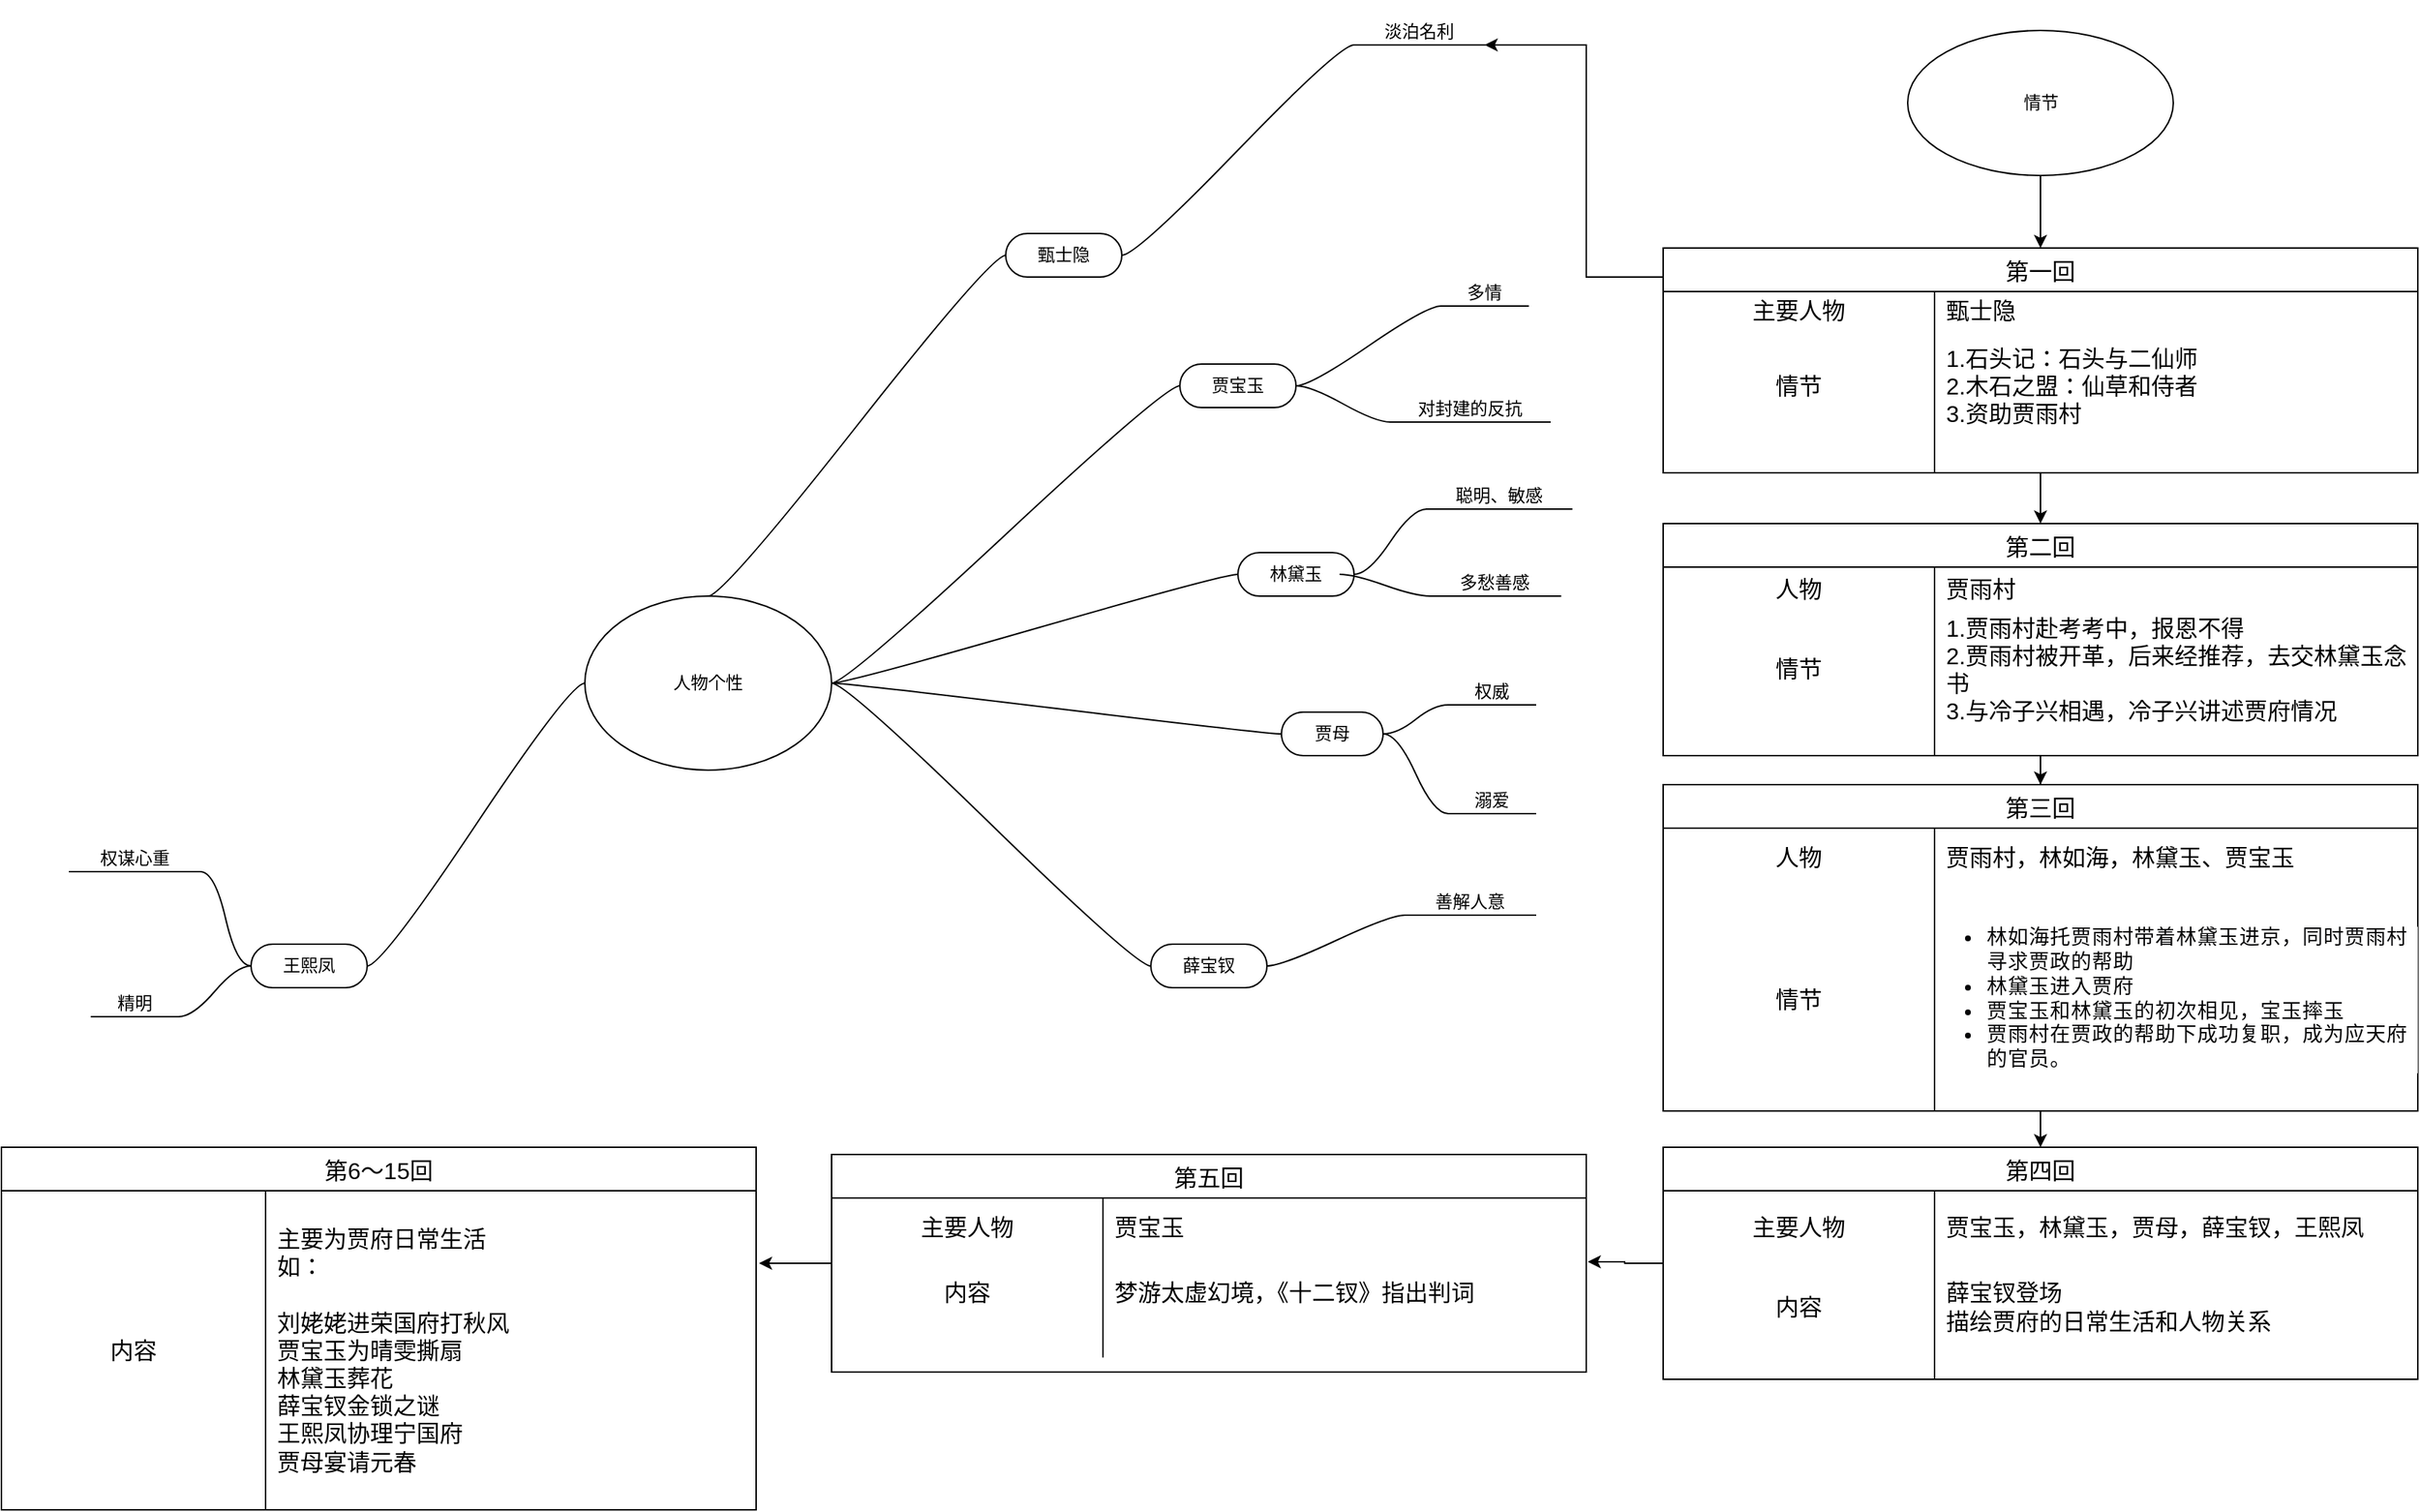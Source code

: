 <mxfile version="22.0.3" type="device">
  <diagram name="第 1 页" id="GGUDDVQBb7PkC_wtJiyP">
    <mxGraphModel dx="2480.75" dy="1207" grid="1" gridSize="10" guides="1" tooltips="1" connect="1" arrows="1" fold="1" page="1" pageScale="0.75" pageWidth="1169" pageHeight="827" math="0" shadow="0">
      <root>
        <mxCell id="0" />
        <mxCell id="1" parent="0" />
        <mxCell id="Sj4cXKq8HD7vY3wTs-tB-1" value="人物个性" style="ellipse;whiteSpace=wrap;html=1;" parent="1" vertex="1">
          <mxGeometry x="320" y="560" width="170" height="120" as="geometry" />
        </mxCell>
        <mxCell id="Sj4cXKq8HD7vY3wTs-tB-2" value="贾宝玉" style="whiteSpace=wrap;html=1;rounded=1;arcSize=50;align=center;verticalAlign=middle;strokeWidth=1;autosize=1;spacing=4;treeFolding=1;treeMoving=1;newEdgeStyle={&quot;edgeStyle&quot;:&quot;entityRelationEdgeStyle&quot;,&quot;startArrow&quot;:&quot;none&quot;,&quot;endArrow&quot;:&quot;none&quot;,&quot;segment&quot;:10,&quot;curved&quot;:1,&quot;sourcePerimeterSpacing&quot;:0,&quot;targetPerimeterSpacing&quot;:0};" parent="1" vertex="1">
          <mxGeometry x="730" y="400" width="80" height="30" as="geometry" />
        </mxCell>
        <mxCell id="Sj4cXKq8HD7vY3wTs-tB-3" value="" style="edgeStyle=entityRelationEdgeStyle;startArrow=none;endArrow=none;segment=10;curved=1;sourcePerimeterSpacing=0;targetPerimeterSpacing=0;rounded=0;exitX=1;exitY=0.5;exitDx=0;exitDy=0;" parent="1" source="Sj4cXKq8HD7vY3wTs-tB-1" target="Sj4cXKq8HD7vY3wTs-tB-2" edge="1">
          <mxGeometry relative="1" as="geometry">
            <mxPoint x="513" y="645" as="sourcePoint" />
          </mxGeometry>
        </mxCell>
        <mxCell id="Sj4cXKq8HD7vY3wTs-tB-20" style="edgeStyle=orthogonalEdgeStyle;rounded=0;orthogonalLoop=1;jettySize=auto;html=1;entryX=0.5;entryY=0;entryDx=0;entryDy=0;" parent="1" source="Sj4cXKq8HD7vY3wTs-tB-5" target="Sj4cXKq8HD7vY3wTs-tB-10" edge="1">
          <mxGeometry relative="1" as="geometry" />
        </mxCell>
        <mxCell id="Sj4cXKq8HD7vY3wTs-tB-5" value="情节" style="ellipse;whiteSpace=wrap;html=1;" parent="1" vertex="1">
          <mxGeometry x="1231.5" y="170" width="183" height="100" as="geometry" />
        </mxCell>
        <mxCell id="Np7GC4huLNCTiuPrLFsS-31" style="edgeStyle=orthogonalEdgeStyle;rounded=0;orthogonalLoop=1;jettySize=auto;html=1;entryX=0.5;entryY=0;entryDx=0;entryDy=0;" edge="1" parent="1" source="Sj4cXKq8HD7vY3wTs-tB-10" target="Sj4cXKq8HD7vY3wTs-tB-21">
          <mxGeometry relative="1" as="geometry" />
        </mxCell>
        <mxCell id="Np7GC4huLNCTiuPrLFsS-65" style="edgeStyle=orthogonalEdgeStyle;rounded=0;orthogonalLoop=1;jettySize=auto;html=1;entryX=1;entryY=1;entryDx=0;entryDy=0;" edge="1" parent="1" source="Sj4cXKq8HD7vY3wTs-tB-10" target="Np7GC4huLNCTiuPrLFsS-63">
          <mxGeometry relative="1" as="geometry">
            <Array as="points">
              <mxPoint x="1010" y="340" />
              <mxPoint x="1010" y="180" />
            </Array>
          </mxGeometry>
        </mxCell>
        <mxCell id="Sj4cXKq8HD7vY3wTs-tB-10" value="第一回" style="shape=table;startSize=30;container=1;collapsible=0;childLayout=tableLayout;fixedRows=1;rowLines=0;fontStyle=0;strokeColor=default;fontSize=16;" parent="1" vertex="1">
          <mxGeometry x="1063" y="320" width="520" height="155" as="geometry" />
        </mxCell>
        <mxCell id="Sj4cXKq8HD7vY3wTs-tB-11" value="" style="shape=tableRow;horizontal=0;startSize=0;swimlaneHead=0;swimlaneBody=0;top=0;left=0;bottom=0;right=0;collapsible=0;dropTarget=0;fillColor=none;points=[[0,0.5],[1,0.5]];portConstraint=eastwest;strokeColor=inherit;fontSize=16;" parent="Sj4cXKq8HD7vY3wTs-tB-10" vertex="1">
          <mxGeometry y="30" width="520" height="25" as="geometry" />
        </mxCell>
        <mxCell id="Sj4cXKq8HD7vY3wTs-tB-12" value="主要人物" style="shape=partialRectangle;html=1;whiteSpace=wrap;connectable=0;fillColor=none;top=0;left=0;bottom=0;right=0;overflow=hidden;pointerEvents=1;strokeColor=inherit;fontSize=16;" parent="Sj4cXKq8HD7vY3wTs-tB-11" vertex="1">
          <mxGeometry width="187" height="25" as="geometry">
            <mxRectangle width="187" height="25" as="alternateBounds" />
          </mxGeometry>
        </mxCell>
        <mxCell id="Sj4cXKq8HD7vY3wTs-tB-13" value="甄士隐" style="shape=partialRectangle;html=1;whiteSpace=wrap;connectable=0;fillColor=none;top=0;left=0;bottom=0;right=0;align=left;spacingLeft=6;overflow=hidden;strokeColor=inherit;fontSize=16;" parent="Sj4cXKq8HD7vY3wTs-tB-11" vertex="1">
          <mxGeometry x="187" width="333" height="25" as="geometry">
            <mxRectangle width="333" height="25" as="alternateBounds" />
          </mxGeometry>
        </mxCell>
        <mxCell id="Sj4cXKq8HD7vY3wTs-tB-14" value="" style="shape=tableRow;horizontal=0;startSize=0;swimlaneHead=0;swimlaneBody=0;top=0;left=0;bottom=0;right=0;collapsible=0;dropTarget=0;fillColor=none;points=[[0,0.5],[1,0.5]];portConstraint=eastwest;strokeColor=inherit;fontSize=16;" parent="Sj4cXKq8HD7vY3wTs-tB-10" vertex="1">
          <mxGeometry y="55" width="520" height="80" as="geometry" />
        </mxCell>
        <mxCell id="Sj4cXKq8HD7vY3wTs-tB-15" value="情节" style="shape=partialRectangle;html=1;whiteSpace=wrap;connectable=0;fillColor=none;top=0;left=0;bottom=0;right=0;overflow=hidden;strokeColor=inherit;fontSize=16;" parent="Sj4cXKq8HD7vY3wTs-tB-14" vertex="1">
          <mxGeometry width="187" height="80" as="geometry">
            <mxRectangle width="187" height="80" as="alternateBounds" />
          </mxGeometry>
        </mxCell>
        <mxCell id="Sj4cXKq8HD7vY3wTs-tB-16" value="1.石头记：石头与二仙师&lt;br&gt;2.木石之盟：仙草和侍者&lt;br&gt;3.资助贾雨村" style="shape=partialRectangle;html=1;whiteSpace=wrap;connectable=0;fillColor=none;top=0;left=0;bottom=0;right=0;align=left;spacingLeft=6;overflow=hidden;strokeColor=inherit;fontSize=16;" parent="Sj4cXKq8HD7vY3wTs-tB-14" vertex="1">
          <mxGeometry x="187" width="333" height="80" as="geometry">
            <mxRectangle width="333" height="80" as="alternateBounds" />
          </mxGeometry>
        </mxCell>
        <mxCell id="Sj4cXKq8HD7vY3wTs-tB-17" value="" style="shape=tableRow;horizontal=0;startSize=0;swimlaneHead=0;swimlaneBody=0;top=0;left=0;bottom=0;right=0;collapsible=0;dropTarget=0;fillColor=none;points=[[0,0.5],[1,0.5]];portConstraint=eastwest;strokeColor=inherit;fontSize=16;" parent="Sj4cXKq8HD7vY3wTs-tB-10" vertex="1">
          <mxGeometry y="135" width="520" height="20" as="geometry" />
        </mxCell>
        <mxCell id="Sj4cXKq8HD7vY3wTs-tB-18" value="" style="shape=partialRectangle;html=1;whiteSpace=wrap;connectable=0;fillColor=none;top=0;left=0;bottom=0;right=0;overflow=hidden;strokeColor=inherit;fontSize=16;" parent="Sj4cXKq8HD7vY3wTs-tB-17" vertex="1">
          <mxGeometry width="187" height="20" as="geometry">
            <mxRectangle width="187" height="20" as="alternateBounds" />
          </mxGeometry>
        </mxCell>
        <mxCell id="Sj4cXKq8HD7vY3wTs-tB-19" value="" style="shape=partialRectangle;html=1;whiteSpace=wrap;connectable=0;fillColor=none;top=0;left=0;bottom=0;right=0;align=left;spacingLeft=6;overflow=hidden;strokeColor=inherit;fontSize=16;" parent="Sj4cXKq8HD7vY3wTs-tB-17" vertex="1">
          <mxGeometry x="187" width="333" height="20" as="geometry">
            <mxRectangle width="333" height="20" as="alternateBounds" />
          </mxGeometry>
        </mxCell>
        <mxCell id="Np7GC4huLNCTiuPrLFsS-30" style="edgeStyle=orthogonalEdgeStyle;rounded=0;orthogonalLoop=1;jettySize=auto;html=1;exitX=0.5;exitY=0;exitDx=0;exitDy=0;" edge="1" parent="1" source="Sj4cXKq8HD7vY3wTs-tB-21">
          <mxGeometry relative="1" as="geometry">
            <mxPoint x="1323" y="510" as="targetPoint" />
          </mxGeometry>
        </mxCell>
        <mxCell id="Np7GC4huLNCTiuPrLFsS-32" style="edgeStyle=orthogonalEdgeStyle;rounded=0;orthogonalLoop=1;jettySize=auto;html=1;" edge="1" parent="1" source="Sj4cXKq8HD7vY3wTs-tB-21" target="Sj4cXKq8HD7vY3wTs-tB-31">
          <mxGeometry relative="1" as="geometry" />
        </mxCell>
        <mxCell id="Sj4cXKq8HD7vY3wTs-tB-21" value="第二回" style="shape=table;startSize=30;container=1;collapsible=0;childLayout=tableLayout;fixedRows=1;rowLines=0;fontStyle=0;strokeColor=default;fontSize=16;" parent="1" vertex="1">
          <mxGeometry x="1063" y="510" width="520" height="160" as="geometry" />
        </mxCell>
        <mxCell id="Sj4cXKq8HD7vY3wTs-tB-22" value="" style="shape=tableRow;horizontal=0;startSize=0;swimlaneHead=0;swimlaneBody=0;top=0;left=0;bottom=0;right=0;collapsible=0;dropTarget=0;fillColor=none;points=[[0,0.5],[1,0.5]];portConstraint=eastwest;strokeColor=inherit;fontSize=16;" parent="Sj4cXKq8HD7vY3wTs-tB-21" vertex="1">
          <mxGeometry y="30" width="520" height="30" as="geometry" />
        </mxCell>
        <mxCell id="Sj4cXKq8HD7vY3wTs-tB-23" value="人物" style="shape=partialRectangle;html=1;whiteSpace=wrap;connectable=0;fillColor=none;top=0;left=0;bottom=0;right=0;overflow=hidden;pointerEvents=1;strokeColor=inherit;fontSize=16;" parent="Sj4cXKq8HD7vY3wTs-tB-22" vertex="1">
          <mxGeometry width="187" height="30" as="geometry">
            <mxRectangle width="187" height="30" as="alternateBounds" />
          </mxGeometry>
        </mxCell>
        <mxCell id="Sj4cXKq8HD7vY3wTs-tB-24" value="贾雨村" style="shape=partialRectangle;html=1;whiteSpace=wrap;connectable=0;fillColor=none;top=0;left=0;bottom=0;right=0;align=left;spacingLeft=6;overflow=hidden;strokeColor=inherit;fontSize=16;" parent="Sj4cXKq8HD7vY3wTs-tB-22" vertex="1">
          <mxGeometry x="187" width="333" height="30" as="geometry">
            <mxRectangle width="333" height="30" as="alternateBounds" />
          </mxGeometry>
        </mxCell>
        <mxCell id="Sj4cXKq8HD7vY3wTs-tB-25" value="" style="shape=tableRow;horizontal=0;startSize=0;swimlaneHead=0;swimlaneBody=0;top=0;left=0;bottom=0;right=0;collapsible=0;dropTarget=0;fillColor=none;points=[[0,0.5],[1,0.5]];portConstraint=eastwest;strokeColor=inherit;fontSize=16;" parent="Sj4cXKq8HD7vY3wTs-tB-21" vertex="1">
          <mxGeometry y="60" width="520" height="80" as="geometry" />
        </mxCell>
        <mxCell id="Sj4cXKq8HD7vY3wTs-tB-26" value="情节" style="shape=partialRectangle;html=1;whiteSpace=wrap;connectable=0;fillColor=none;top=0;left=0;bottom=0;right=0;overflow=hidden;strokeColor=inherit;fontSize=16;" parent="Sj4cXKq8HD7vY3wTs-tB-25" vertex="1">
          <mxGeometry width="187" height="80" as="geometry">
            <mxRectangle width="187" height="80" as="alternateBounds" />
          </mxGeometry>
        </mxCell>
        <mxCell id="Sj4cXKq8HD7vY3wTs-tB-27" value="1.贾雨村赴考考中，报恩不得&lt;br&gt;2.贾雨村被开革，后来经推荐，去交林黛玉念书&lt;br&gt;3.与冷子兴相遇，冷子兴讲述贾府情况" style="shape=partialRectangle;html=1;whiteSpace=wrap;connectable=0;fillColor=none;top=0;left=0;bottom=0;right=0;align=left;spacingLeft=6;overflow=hidden;strokeColor=inherit;fontSize=16;" parent="Sj4cXKq8HD7vY3wTs-tB-25" vertex="1">
          <mxGeometry x="187" width="333" height="80" as="geometry">
            <mxRectangle width="333" height="80" as="alternateBounds" />
          </mxGeometry>
        </mxCell>
        <mxCell id="Sj4cXKq8HD7vY3wTs-tB-28" value="" style="shape=tableRow;horizontal=0;startSize=0;swimlaneHead=0;swimlaneBody=0;top=0;left=0;bottom=0;right=0;collapsible=0;dropTarget=0;fillColor=none;points=[[0,0.5],[1,0.5]];portConstraint=eastwest;strokeColor=inherit;fontSize=16;" parent="Sj4cXKq8HD7vY3wTs-tB-21" vertex="1">
          <mxGeometry y="140" width="520" height="20" as="geometry" />
        </mxCell>
        <mxCell id="Sj4cXKq8HD7vY3wTs-tB-29" value="" style="shape=partialRectangle;html=1;whiteSpace=wrap;connectable=0;fillColor=none;top=0;left=0;bottom=0;right=0;overflow=hidden;strokeColor=inherit;fontSize=16;" parent="Sj4cXKq8HD7vY3wTs-tB-28" vertex="1">
          <mxGeometry width="187" height="20" as="geometry">
            <mxRectangle width="187" height="20" as="alternateBounds" />
          </mxGeometry>
        </mxCell>
        <mxCell id="Sj4cXKq8HD7vY3wTs-tB-30" value="" style="shape=partialRectangle;html=1;whiteSpace=wrap;connectable=0;fillColor=none;top=0;left=0;bottom=0;right=0;align=left;spacingLeft=6;overflow=hidden;strokeColor=inherit;fontSize=16;" parent="Sj4cXKq8HD7vY3wTs-tB-28" vertex="1">
          <mxGeometry x="187" width="333" height="20" as="geometry">
            <mxRectangle width="333" height="20" as="alternateBounds" />
          </mxGeometry>
        </mxCell>
        <mxCell id="Np7GC4huLNCTiuPrLFsS-33" style="edgeStyle=orthogonalEdgeStyle;rounded=0;orthogonalLoop=1;jettySize=auto;html=1;" edge="1" parent="1" source="Sj4cXKq8HD7vY3wTs-tB-31" target="Np7GC4huLNCTiuPrLFsS-9">
          <mxGeometry relative="1" as="geometry" />
        </mxCell>
        <mxCell id="Sj4cXKq8HD7vY3wTs-tB-31" value="第三回" style="shape=table;startSize=30;container=1;collapsible=0;childLayout=tableLayout;fixedRows=1;rowLines=0;fontStyle=0;strokeColor=default;fontSize=16;" parent="1" vertex="1">
          <mxGeometry x="1063" y="690" width="520" height="225" as="geometry" />
        </mxCell>
        <mxCell id="Sj4cXKq8HD7vY3wTs-tB-32" value="" style="shape=tableRow;horizontal=0;startSize=0;swimlaneHead=0;swimlaneBody=0;top=0;left=0;bottom=0;right=0;collapsible=0;dropTarget=0;fillColor=none;points=[[0,0.5],[1,0.5]];portConstraint=eastwest;strokeColor=inherit;fontSize=16;" parent="Sj4cXKq8HD7vY3wTs-tB-31" vertex="1">
          <mxGeometry y="30" width="520" height="40" as="geometry" />
        </mxCell>
        <mxCell id="Sj4cXKq8HD7vY3wTs-tB-33" value="人物" style="shape=partialRectangle;html=1;whiteSpace=wrap;connectable=0;fillColor=none;top=0;left=0;bottom=0;right=0;overflow=hidden;pointerEvents=1;strokeColor=inherit;fontSize=16;" parent="Sj4cXKq8HD7vY3wTs-tB-32" vertex="1">
          <mxGeometry width="187" height="40" as="geometry">
            <mxRectangle width="187" height="40" as="alternateBounds" />
          </mxGeometry>
        </mxCell>
        <mxCell id="Sj4cXKq8HD7vY3wTs-tB-34" value="贾雨村，林如海，林黛玉、贾宝玉" style="shape=partialRectangle;html=1;whiteSpace=wrap;connectable=0;fillColor=none;top=0;left=0;bottom=0;right=0;align=left;spacingLeft=6;overflow=hidden;strokeColor=inherit;fontSize=16;" parent="Sj4cXKq8HD7vY3wTs-tB-32" vertex="1">
          <mxGeometry x="187" width="333" height="40" as="geometry">
            <mxRectangle width="333" height="40" as="alternateBounds" />
          </mxGeometry>
        </mxCell>
        <mxCell id="Sj4cXKq8HD7vY3wTs-tB-35" value="" style="shape=tableRow;horizontal=0;startSize=0;swimlaneHead=0;swimlaneBody=0;top=0;left=0;bottom=0;right=0;collapsible=0;dropTarget=0;fillColor=none;points=[[0,0.5],[1,0.5]];portConstraint=eastwest;strokeColor=inherit;fontSize=16;" parent="Sj4cXKq8HD7vY3wTs-tB-31" vertex="1">
          <mxGeometry y="70" width="520" height="155" as="geometry" />
        </mxCell>
        <mxCell id="Sj4cXKq8HD7vY3wTs-tB-36" value="情节" style="shape=partialRectangle;html=1;whiteSpace=wrap;connectable=0;fillColor=none;top=0;left=0;bottom=0;right=0;overflow=hidden;strokeColor=inherit;fontSize=16;" parent="Sj4cXKq8HD7vY3wTs-tB-35" vertex="1">
          <mxGeometry width="187" height="155" as="geometry">
            <mxRectangle width="187" height="155" as="alternateBounds" />
          </mxGeometry>
        </mxCell>
        <mxCell id="Sj4cXKq8HD7vY3wTs-tB-37" value="&lt;ul style=&quot;box-sizing: inherit; margin-block-start: 1em; padding-inline-start: 2em; color: rgb(6, 6, 7); font-family: &amp;quot;PingFang SC&amp;quot;, &amp;quot;Microsoft YaHei&amp;quot;, SimHei; font-size: 14px; letter-spacing: 0.5px; background-color: rgb(255, 255, 255);&quot;&gt;&lt;li style=&quot;box-sizing: inherit;&quot;&gt;林如海托贾雨村带着林黛玉进京，同时贾雨村寻求贾政的帮助&lt;/li&gt;&lt;li style=&quot;box-sizing: inherit;&quot;&gt;林黛玉进入贾府&lt;/li&gt;&lt;li style=&quot;box-sizing: inherit;&quot;&gt;贾宝玉和林黛玉的初次相见，宝玉摔玉&lt;/li&gt;&lt;li style=&quot;box-sizing: inherit;&quot;&gt;贾雨村在贾政的帮助下成功复职，成为应天府的官员。&lt;/li&gt;&lt;/ul&gt;" style="shape=partialRectangle;html=1;whiteSpace=wrap;connectable=0;fillColor=none;top=0;left=0;bottom=0;right=0;align=left;spacingLeft=6;overflow=hidden;strokeColor=inherit;fontSize=16;" parent="Sj4cXKq8HD7vY3wTs-tB-35" vertex="1">
          <mxGeometry x="187" width="333" height="155" as="geometry">
            <mxRectangle width="333" height="155" as="alternateBounds" />
          </mxGeometry>
        </mxCell>
        <mxCell id="Np7GC4huLNCTiuPrLFsS-9" value="第四回" style="shape=table;startSize=30;container=1;collapsible=0;childLayout=tableLayout;fixedRows=1;rowLines=0;fontStyle=0;strokeColor=default;fontSize=16;" vertex="1" parent="1">
          <mxGeometry x="1063" y="940" width="520" height="160" as="geometry" />
        </mxCell>
        <mxCell id="Np7GC4huLNCTiuPrLFsS-10" value="" style="shape=tableRow;horizontal=0;startSize=0;swimlaneHead=0;swimlaneBody=0;top=0;left=0;bottom=0;right=0;collapsible=0;dropTarget=0;fillColor=none;points=[[0,0.5],[1,0.5]];portConstraint=eastwest;strokeColor=inherit;fontSize=16;" vertex="1" parent="Np7GC4huLNCTiuPrLFsS-9">
          <mxGeometry y="30" width="520" height="50" as="geometry" />
        </mxCell>
        <mxCell id="Np7GC4huLNCTiuPrLFsS-11" value="主要人物" style="shape=partialRectangle;html=1;whiteSpace=wrap;connectable=0;fillColor=none;top=0;left=0;bottom=0;right=0;overflow=hidden;pointerEvents=1;strokeColor=inherit;fontSize=16;" vertex="1" parent="Np7GC4huLNCTiuPrLFsS-10">
          <mxGeometry width="187" height="50" as="geometry">
            <mxRectangle width="187" height="50" as="alternateBounds" />
          </mxGeometry>
        </mxCell>
        <mxCell id="Np7GC4huLNCTiuPrLFsS-12" value="贾宝玉，林黛玉，贾母，薛宝钗，王熙凤" style="shape=partialRectangle;html=1;whiteSpace=wrap;connectable=0;fillColor=none;top=0;left=0;bottom=0;right=0;align=left;spacingLeft=6;overflow=hidden;strokeColor=inherit;fontSize=16;" vertex="1" parent="Np7GC4huLNCTiuPrLFsS-10">
          <mxGeometry x="187" width="333" height="50" as="geometry">
            <mxRectangle width="333" height="50" as="alternateBounds" />
          </mxGeometry>
        </mxCell>
        <mxCell id="Np7GC4huLNCTiuPrLFsS-13" value="" style="shape=tableRow;horizontal=0;startSize=0;swimlaneHead=0;swimlaneBody=0;top=0;left=0;bottom=0;right=0;collapsible=0;dropTarget=0;fillColor=none;points=[[0,0.5],[1,0.5]];portConstraint=eastwest;strokeColor=inherit;fontSize=16;" vertex="1" parent="Np7GC4huLNCTiuPrLFsS-9">
          <mxGeometry y="80" width="520" height="60" as="geometry" />
        </mxCell>
        <mxCell id="Np7GC4huLNCTiuPrLFsS-14" value="内容" style="shape=partialRectangle;html=1;whiteSpace=wrap;connectable=0;fillColor=none;top=0;left=0;bottom=0;right=0;overflow=hidden;strokeColor=inherit;fontSize=16;" vertex="1" parent="Np7GC4huLNCTiuPrLFsS-13">
          <mxGeometry width="187" height="60" as="geometry">
            <mxRectangle width="187" height="60" as="alternateBounds" />
          </mxGeometry>
        </mxCell>
        <mxCell id="Np7GC4huLNCTiuPrLFsS-15" value="薛宝钗登场&lt;br&gt;描绘贾府的日常生活和人物关系" style="shape=partialRectangle;html=1;whiteSpace=wrap;connectable=0;fillColor=none;top=0;left=0;bottom=0;right=0;align=left;spacingLeft=6;overflow=hidden;strokeColor=inherit;fontSize=16;" vertex="1" parent="Np7GC4huLNCTiuPrLFsS-13">
          <mxGeometry x="187" width="333" height="60" as="geometry">
            <mxRectangle width="333" height="60" as="alternateBounds" />
          </mxGeometry>
        </mxCell>
        <mxCell id="Np7GC4huLNCTiuPrLFsS-16" value="" style="shape=tableRow;horizontal=0;startSize=0;swimlaneHead=0;swimlaneBody=0;top=0;left=0;bottom=0;right=0;collapsible=0;dropTarget=0;fillColor=none;points=[[0,0.5],[1,0.5]];portConstraint=eastwest;strokeColor=inherit;fontSize=16;" vertex="1" parent="Np7GC4huLNCTiuPrLFsS-9">
          <mxGeometry y="140" width="520" height="20" as="geometry" />
        </mxCell>
        <mxCell id="Np7GC4huLNCTiuPrLFsS-17" value="" style="shape=partialRectangle;html=1;whiteSpace=wrap;connectable=0;fillColor=none;top=0;left=0;bottom=0;right=0;overflow=hidden;strokeColor=inherit;fontSize=16;" vertex="1" parent="Np7GC4huLNCTiuPrLFsS-16">
          <mxGeometry width="187" height="20" as="geometry">
            <mxRectangle width="187" height="20" as="alternateBounds" />
          </mxGeometry>
        </mxCell>
        <mxCell id="Np7GC4huLNCTiuPrLFsS-18" value="" style="shape=partialRectangle;html=1;whiteSpace=wrap;connectable=0;fillColor=none;top=0;left=0;bottom=0;right=0;align=left;spacingLeft=6;overflow=hidden;strokeColor=inherit;fontSize=16;" vertex="1" parent="Np7GC4huLNCTiuPrLFsS-16">
          <mxGeometry x="187" width="333" height="20" as="geometry">
            <mxRectangle width="333" height="20" as="alternateBounds" />
          </mxGeometry>
        </mxCell>
        <mxCell id="Np7GC4huLNCTiuPrLFsS-48" style="edgeStyle=orthogonalEdgeStyle;rounded=0;orthogonalLoop=1;jettySize=auto;html=1;" edge="1" parent="1" source="Np7GC4huLNCTiuPrLFsS-19">
          <mxGeometry relative="1" as="geometry">
            <mxPoint x="440" y="1020" as="targetPoint" />
          </mxGeometry>
        </mxCell>
        <mxCell id="Np7GC4huLNCTiuPrLFsS-19" value="第五回" style="shape=table;startSize=30;container=1;collapsible=0;childLayout=tableLayout;fixedRows=1;rowLines=0;fontStyle=0;strokeColor=default;fontSize=16;" vertex="1" parent="1">
          <mxGeometry x="490" y="945" width="520" height="150" as="geometry" />
        </mxCell>
        <mxCell id="Np7GC4huLNCTiuPrLFsS-20" value="" style="shape=tableRow;horizontal=0;startSize=0;swimlaneHead=0;swimlaneBody=0;top=0;left=0;bottom=0;right=0;collapsible=0;dropTarget=0;fillColor=none;points=[[0,0.5],[1,0.5]];portConstraint=eastwest;strokeColor=inherit;fontSize=16;" vertex="1" parent="Np7GC4huLNCTiuPrLFsS-19">
          <mxGeometry y="30" width="520" height="40" as="geometry" />
        </mxCell>
        <mxCell id="Np7GC4huLNCTiuPrLFsS-21" value="主要人物" style="shape=partialRectangle;html=1;whiteSpace=wrap;connectable=0;fillColor=none;top=0;left=0;bottom=0;right=0;overflow=hidden;pointerEvents=1;strokeColor=inherit;fontSize=16;" vertex="1" parent="Np7GC4huLNCTiuPrLFsS-20">
          <mxGeometry width="187" height="40" as="geometry">
            <mxRectangle width="187" height="40" as="alternateBounds" />
          </mxGeometry>
        </mxCell>
        <mxCell id="Np7GC4huLNCTiuPrLFsS-22" value="贾宝玉" style="shape=partialRectangle;html=1;whiteSpace=wrap;connectable=0;fillColor=none;top=0;left=0;bottom=0;right=0;align=left;spacingLeft=6;overflow=hidden;strokeColor=inherit;fontSize=16;" vertex="1" parent="Np7GC4huLNCTiuPrLFsS-20">
          <mxGeometry x="187" width="333" height="40" as="geometry">
            <mxRectangle width="333" height="40" as="alternateBounds" />
          </mxGeometry>
        </mxCell>
        <mxCell id="Np7GC4huLNCTiuPrLFsS-23" value="" style="shape=tableRow;horizontal=0;startSize=0;swimlaneHead=0;swimlaneBody=0;top=0;left=0;bottom=0;right=0;collapsible=0;dropTarget=0;fillColor=none;points=[[0,0.5],[1,0.5]];portConstraint=eastwest;strokeColor=inherit;fontSize=16;" vertex="1" parent="Np7GC4huLNCTiuPrLFsS-19">
          <mxGeometry y="70" width="520" height="50" as="geometry" />
        </mxCell>
        <mxCell id="Np7GC4huLNCTiuPrLFsS-24" value="内容" style="shape=partialRectangle;html=1;whiteSpace=wrap;connectable=0;fillColor=none;top=0;left=0;bottom=0;right=0;overflow=hidden;strokeColor=inherit;fontSize=16;" vertex="1" parent="Np7GC4huLNCTiuPrLFsS-23">
          <mxGeometry width="187" height="50" as="geometry">
            <mxRectangle width="187" height="50" as="alternateBounds" />
          </mxGeometry>
        </mxCell>
        <mxCell id="Np7GC4huLNCTiuPrLFsS-25" value="梦游太虚幻境，《十二钗》指出判词" style="shape=partialRectangle;html=1;whiteSpace=wrap;connectable=0;fillColor=none;top=0;left=0;bottom=0;right=0;align=left;spacingLeft=6;overflow=hidden;strokeColor=inherit;fontSize=16;" vertex="1" parent="Np7GC4huLNCTiuPrLFsS-23">
          <mxGeometry x="187" width="333" height="50" as="geometry">
            <mxRectangle width="333" height="50" as="alternateBounds" />
          </mxGeometry>
        </mxCell>
        <mxCell id="Np7GC4huLNCTiuPrLFsS-26" value="" style="shape=tableRow;horizontal=0;startSize=0;swimlaneHead=0;swimlaneBody=0;top=0;left=0;bottom=0;right=0;collapsible=0;dropTarget=0;fillColor=none;points=[[0,0.5],[1,0.5]];portConstraint=eastwest;strokeColor=inherit;fontSize=16;" vertex="1" parent="Np7GC4huLNCTiuPrLFsS-19">
          <mxGeometry y="120" width="520" height="20" as="geometry" />
        </mxCell>
        <mxCell id="Np7GC4huLNCTiuPrLFsS-27" value="" style="shape=partialRectangle;html=1;whiteSpace=wrap;connectable=0;fillColor=none;top=0;left=0;bottom=0;right=0;overflow=hidden;strokeColor=inherit;fontSize=16;" vertex="1" parent="Np7GC4huLNCTiuPrLFsS-26">
          <mxGeometry width="187" height="20" as="geometry">
            <mxRectangle width="187" height="20" as="alternateBounds" />
          </mxGeometry>
        </mxCell>
        <mxCell id="Np7GC4huLNCTiuPrLFsS-28" value="" style="shape=partialRectangle;html=1;whiteSpace=wrap;connectable=0;fillColor=none;top=0;left=0;bottom=0;right=0;align=left;spacingLeft=6;overflow=hidden;strokeColor=inherit;fontSize=16;" vertex="1" parent="Np7GC4huLNCTiuPrLFsS-26">
          <mxGeometry x="187" width="333" height="20" as="geometry">
            <mxRectangle width="333" height="20" as="alternateBounds" />
          </mxGeometry>
        </mxCell>
        <mxCell id="Np7GC4huLNCTiuPrLFsS-35" value="第6～15回" style="shape=table;startSize=30;container=1;collapsible=0;childLayout=tableLayout;fixedRows=1;rowLines=0;fontStyle=0;strokeColor=default;fontSize=16;" vertex="1" parent="1">
          <mxGeometry x="-82" y="940" width="520" height="250" as="geometry" />
        </mxCell>
        <mxCell id="Np7GC4huLNCTiuPrLFsS-36" value="" style="shape=tableRow;horizontal=0;startSize=0;swimlaneHead=0;swimlaneBody=0;top=0;left=0;bottom=0;right=0;collapsible=0;dropTarget=0;fillColor=none;points=[[0,0.5],[1,0.5]];portConstraint=eastwest;strokeColor=inherit;fontSize=16;" vertex="1" parent="Np7GC4huLNCTiuPrLFsS-35">
          <mxGeometry y="30" width="520" height="20" as="geometry" />
        </mxCell>
        <mxCell id="Np7GC4huLNCTiuPrLFsS-37" value="" style="shape=partialRectangle;html=1;whiteSpace=wrap;connectable=0;fillColor=none;top=0;left=0;bottom=0;right=0;overflow=hidden;pointerEvents=1;strokeColor=inherit;fontSize=16;" vertex="1" parent="Np7GC4huLNCTiuPrLFsS-36">
          <mxGeometry width="182" height="20" as="geometry">
            <mxRectangle width="182" height="20" as="alternateBounds" />
          </mxGeometry>
        </mxCell>
        <mxCell id="Np7GC4huLNCTiuPrLFsS-38" value="" style="shape=partialRectangle;html=1;whiteSpace=wrap;connectable=0;fillColor=none;top=0;left=0;bottom=0;right=0;align=left;spacingLeft=6;overflow=hidden;strokeColor=inherit;fontSize=16;" vertex="1" parent="Np7GC4huLNCTiuPrLFsS-36">
          <mxGeometry x="182" width="338" height="20" as="geometry">
            <mxRectangle width="338" height="20" as="alternateBounds" />
          </mxGeometry>
        </mxCell>
        <mxCell id="Np7GC4huLNCTiuPrLFsS-39" value="" style="shape=tableRow;horizontal=0;startSize=0;swimlaneHead=0;swimlaneBody=0;top=0;left=0;bottom=0;right=0;collapsible=0;dropTarget=0;fillColor=none;points=[[0,0.5],[1,0.5]];portConstraint=eastwest;strokeColor=inherit;fontSize=16;" vertex="1" parent="Np7GC4huLNCTiuPrLFsS-35">
          <mxGeometry y="50" width="520" height="180" as="geometry" />
        </mxCell>
        <mxCell id="Np7GC4huLNCTiuPrLFsS-40" value="内容" style="shape=partialRectangle;html=1;whiteSpace=wrap;connectable=0;fillColor=none;top=0;left=0;bottom=0;right=0;overflow=hidden;strokeColor=inherit;fontSize=16;" vertex="1" parent="Np7GC4huLNCTiuPrLFsS-39">
          <mxGeometry width="182" height="180" as="geometry">
            <mxRectangle width="182" height="180" as="alternateBounds" />
          </mxGeometry>
        </mxCell>
        <mxCell id="Np7GC4huLNCTiuPrLFsS-41" value="主要为贾府日常生活&lt;br&gt;如：&lt;br&gt;&lt;br&gt;刘姥姥进荣国府打秋风&lt;br&gt;贾宝玉为晴雯撕扇&lt;br&gt;林黛玉葬花&lt;br&gt;薛宝钗金锁之谜&lt;br&gt;王熙凤协理宁国府&lt;br&gt;贾母宴请元春" style="shape=partialRectangle;html=1;whiteSpace=wrap;connectable=0;fillColor=none;top=0;left=0;bottom=0;right=0;align=left;spacingLeft=6;overflow=hidden;strokeColor=inherit;fontSize=16;" vertex="1" parent="Np7GC4huLNCTiuPrLFsS-39">
          <mxGeometry x="182" width="338" height="180" as="geometry">
            <mxRectangle width="338" height="180" as="alternateBounds" />
          </mxGeometry>
        </mxCell>
        <mxCell id="Np7GC4huLNCTiuPrLFsS-42" value="" style="shape=tableRow;horizontal=0;startSize=0;swimlaneHead=0;swimlaneBody=0;top=0;left=0;bottom=0;right=0;collapsible=0;dropTarget=0;fillColor=none;points=[[0,0.5],[1,0.5]];portConstraint=eastwest;strokeColor=inherit;fontSize=16;" vertex="1" parent="Np7GC4huLNCTiuPrLFsS-35">
          <mxGeometry y="230" width="520" height="20" as="geometry" />
        </mxCell>
        <mxCell id="Np7GC4huLNCTiuPrLFsS-43" value="" style="shape=partialRectangle;html=1;whiteSpace=wrap;connectable=0;fillColor=none;top=0;left=0;bottom=0;right=0;overflow=hidden;strokeColor=inherit;fontSize=16;" vertex="1" parent="Np7GC4huLNCTiuPrLFsS-42">
          <mxGeometry width="182" height="20" as="geometry">
            <mxRectangle width="182" height="20" as="alternateBounds" />
          </mxGeometry>
        </mxCell>
        <mxCell id="Np7GC4huLNCTiuPrLFsS-44" value="" style="shape=partialRectangle;html=1;whiteSpace=wrap;connectable=0;fillColor=none;top=0;left=0;bottom=0;right=0;align=left;spacingLeft=6;overflow=hidden;strokeColor=inherit;fontSize=16;" vertex="1" parent="Np7GC4huLNCTiuPrLFsS-42">
          <mxGeometry x="182" width="338" height="20" as="geometry">
            <mxRectangle width="338" height="20" as="alternateBounds" />
          </mxGeometry>
        </mxCell>
        <mxCell id="Np7GC4huLNCTiuPrLFsS-47" style="edgeStyle=orthogonalEdgeStyle;rounded=0;orthogonalLoop=1;jettySize=auto;html=1;entryX=1.002;entryY=0.08;entryDx=0;entryDy=0;entryPerimeter=0;" edge="1" parent="1" source="Np7GC4huLNCTiuPrLFsS-9" target="Np7GC4huLNCTiuPrLFsS-23">
          <mxGeometry relative="1" as="geometry" />
        </mxCell>
        <mxCell id="Np7GC4huLNCTiuPrLFsS-49" value="贾母" style="whiteSpace=wrap;html=1;rounded=1;arcSize=50;align=center;verticalAlign=middle;strokeWidth=1;autosize=1;spacing=4;treeFolding=1;treeMoving=1;newEdgeStyle={&quot;edgeStyle&quot;:&quot;entityRelationEdgeStyle&quot;,&quot;startArrow&quot;:&quot;none&quot;,&quot;endArrow&quot;:&quot;none&quot;,&quot;segment&quot;:10,&quot;curved&quot;:1,&quot;sourcePerimeterSpacing&quot;:0,&quot;targetPerimeterSpacing&quot;:0};" vertex="1" parent="1">
          <mxGeometry x="800" y="640" width="70" height="30" as="geometry" />
        </mxCell>
        <mxCell id="Np7GC4huLNCTiuPrLFsS-50" value="" style="edgeStyle=entityRelationEdgeStyle;startArrow=none;endArrow=none;segment=10;curved=1;sourcePerimeterSpacing=0;targetPerimeterSpacing=0;rounded=0;exitX=1;exitY=0.5;exitDx=0;exitDy=0;" edge="1" target="Np7GC4huLNCTiuPrLFsS-49" parent="1" source="Sj4cXKq8HD7vY3wTs-tB-1">
          <mxGeometry relative="1" as="geometry">
            <mxPoint x="590" y="610" as="sourcePoint" />
          </mxGeometry>
        </mxCell>
        <mxCell id="Np7GC4huLNCTiuPrLFsS-51" value="薛宝钗" style="whiteSpace=wrap;html=1;rounded=1;arcSize=50;align=center;verticalAlign=middle;strokeWidth=1;autosize=1;spacing=4;treeFolding=1;treeMoving=1;newEdgeStyle={&quot;edgeStyle&quot;:&quot;entityRelationEdgeStyle&quot;,&quot;startArrow&quot;:&quot;none&quot;,&quot;endArrow&quot;:&quot;none&quot;,&quot;segment&quot;:10,&quot;curved&quot;:1,&quot;sourcePerimeterSpacing&quot;:0,&quot;targetPerimeterSpacing&quot;:0};" vertex="1" parent="1">
          <mxGeometry x="710" y="800" width="80" height="30" as="geometry" />
        </mxCell>
        <mxCell id="Np7GC4huLNCTiuPrLFsS-52" value="" style="edgeStyle=entityRelationEdgeStyle;startArrow=none;endArrow=none;segment=10;curved=1;sourcePerimeterSpacing=0;targetPerimeterSpacing=0;rounded=0;exitX=1;exitY=0.5;exitDx=0;exitDy=0;" edge="1" target="Np7GC4huLNCTiuPrLFsS-51" parent="1" source="Sj4cXKq8HD7vY3wTs-tB-1">
          <mxGeometry relative="1" as="geometry">
            <mxPoint x="405" y="700" as="sourcePoint" />
          </mxGeometry>
        </mxCell>
        <mxCell id="Np7GC4huLNCTiuPrLFsS-53" value="林黛玉" style="whiteSpace=wrap;html=1;rounded=1;arcSize=50;align=center;verticalAlign=middle;strokeWidth=1;autosize=1;spacing=4;treeFolding=1;treeMoving=1;newEdgeStyle={&quot;edgeStyle&quot;:&quot;entityRelationEdgeStyle&quot;,&quot;startArrow&quot;:&quot;none&quot;,&quot;endArrow&quot;:&quot;none&quot;,&quot;segment&quot;:10,&quot;curved&quot;:1,&quot;sourcePerimeterSpacing&quot;:0,&quot;targetPerimeterSpacing&quot;:0};" vertex="1" parent="1">
          <mxGeometry x="770" y="530" width="80" height="30" as="geometry" />
        </mxCell>
        <mxCell id="Np7GC4huLNCTiuPrLFsS-54" value="" style="edgeStyle=entityRelationEdgeStyle;startArrow=none;endArrow=none;segment=10;curved=1;sourcePerimeterSpacing=0;targetPerimeterSpacing=0;rounded=0;exitX=1;exitY=0.5;exitDx=0;exitDy=0;" edge="1" target="Np7GC4huLNCTiuPrLFsS-53" parent="1" source="Sj4cXKq8HD7vY3wTs-tB-1">
          <mxGeometry relative="1" as="geometry">
            <mxPoint x="600" y="542" as="sourcePoint" />
          </mxGeometry>
        </mxCell>
        <mxCell id="Np7GC4huLNCTiuPrLFsS-55" value="王熙凤" style="whiteSpace=wrap;html=1;rounded=1;arcSize=50;align=center;verticalAlign=middle;strokeWidth=1;autosize=1;spacing=4;treeFolding=1;treeMoving=1;newEdgeStyle={&quot;edgeStyle&quot;:&quot;entityRelationEdgeStyle&quot;,&quot;startArrow&quot;:&quot;none&quot;,&quot;endArrow&quot;:&quot;none&quot;,&quot;segment&quot;:10,&quot;curved&quot;:1,&quot;sourcePerimeterSpacing&quot;:0,&quot;targetPerimeterSpacing&quot;:0};" vertex="1" parent="1">
          <mxGeometry x="90" y="800" width="80" height="30" as="geometry" />
        </mxCell>
        <mxCell id="Np7GC4huLNCTiuPrLFsS-56" value="" style="edgeStyle=entityRelationEdgeStyle;startArrow=none;endArrow=none;segment=10;curved=1;sourcePerimeterSpacing=0;targetPerimeterSpacing=0;rounded=0;exitX=0;exitY=0.5;exitDx=0;exitDy=0;entryX=1;entryY=0.5;entryDx=0;entryDy=0;" edge="1" target="Np7GC4huLNCTiuPrLFsS-55" parent="1" source="Sj4cXKq8HD7vY3wTs-tB-1">
          <mxGeometry relative="1" as="geometry">
            <mxPoint x="417" y="720" as="sourcePoint" />
            <mxPoint x="230" y="805" as="targetPoint" />
            <Array as="points">
              <mxPoint x="332" y="660" />
              <mxPoint x="332" y="660" />
            </Array>
          </mxGeometry>
        </mxCell>
        <mxCell id="Np7GC4huLNCTiuPrLFsS-59" value="甄士隐" style="whiteSpace=wrap;html=1;rounded=1;arcSize=50;align=center;verticalAlign=middle;strokeWidth=1;autosize=1;spacing=4;treeFolding=1;treeMoving=1;newEdgeStyle={&quot;edgeStyle&quot;:&quot;entityRelationEdgeStyle&quot;,&quot;startArrow&quot;:&quot;none&quot;,&quot;endArrow&quot;:&quot;none&quot;,&quot;segment&quot;:10,&quot;curved&quot;:1,&quot;sourcePerimeterSpacing&quot;:0,&quot;targetPerimeterSpacing&quot;:0};" vertex="1" parent="1">
          <mxGeometry x="610" y="310" width="80" height="30" as="geometry" />
        </mxCell>
        <mxCell id="Np7GC4huLNCTiuPrLFsS-60" value="" style="edgeStyle=entityRelationEdgeStyle;startArrow=none;endArrow=none;segment=10;curved=1;sourcePerimeterSpacing=0;targetPerimeterSpacing=0;rounded=0;exitX=0.5;exitY=0;exitDx=0;exitDy=0;" edge="1" target="Np7GC4huLNCTiuPrLFsS-59" parent="1" source="Sj4cXKq8HD7vY3wTs-tB-1">
          <mxGeometry relative="1" as="geometry">
            <mxPoint x="490" y="640" as="sourcePoint" />
            <Array as="points">
              <mxPoint x="320" y="630" />
            </Array>
          </mxGeometry>
        </mxCell>
        <mxCell id="Np7GC4huLNCTiuPrLFsS-63" value="淡泊名利" style="whiteSpace=wrap;html=1;shape=partialRectangle;top=0;left=0;bottom=1;right=0;points=[[0,1],[1,1]];fillColor=none;align=center;verticalAlign=bottom;routingCenterY=0.5;snapToPoint=1;recursiveResize=0;autosize=1;treeFolding=1;treeMoving=1;newEdgeStyle={&quot;edgeStyle&quot;:&quot;entityRelationEdgeStyle&quot;,&quot;startArrow&quot;:&quot;none&quot;,&quot;endArrow&quot;:&quot;none&quot;,&quot;segment&quot;:10,&quot;curved&quot;:1,&quot;sourcePerimeterSpacing&quot;:0,&quot;targetPerimeterSpacing&quot;:0};" vertex="1" parent="1">
          <mxGeometry x="850" y="150" width="90" height="30" as="geometry" />
        </mxCell>
        <mxCell id="Np7GC4huLNCTiuPrLFsS-64" value="" style="edgeStyle=entityRelationEdgeStyle;startArrow=none;endArrow=none;segment=10;curved=1;sourcePerimeterSpacing=0;targetPerimeterSpacing=0;rounded=0;exitX=1;exitY=0.5;exitDx=0;exitDy=0;" edge="1" target="Np7GC4huLNCTiuPrLFsS-63" parent="1" source="Np7GC4huLNCTiuPrLFsS-59">
          <mxGeometry relative="1" as="geometry">
            <mxPoint x="750" y="290" as="sourcePoint" />
          </mxGeometry>
        </mxCell>
        <mxCell id="Np7GC4huLNCTiuPrLFsS-66" value="多情" style="whiteSpace=wrap;html=1;shape=partialRectangle;top=0;left=0;bottom=1;right=0;points=[[0,1],[1,1]];fillColor=none;align=center;verticalAlign=bottom;routingCenterY=0.5;snapToPoint=1;recursiveResize=0;autosize=1;treeFolding=1;treeMoving=1;newEdgeStyle={&quot;edgeStyle&quot;:&quot;entityRelationEdgeStyle&quot;,&quot;startArrow&quot;:&quot;none&quot;,&quot;endArrow&quot;:&quot;none&quot;,&quot;segment&quot;:10,&quot;curved&quot;:1,&quot;sourcePerimeterSpacing&quot;:0,&quot;targetPerimeterSpacing&quot;:0};" vertex="1" parent="1">
          <mxGeometry x="910" y="330" width="60" height="30" as="geometry" />
        </mxCell>
        <mxCell id="Np7GC4huLNCTiuPrLFsS-67" value="" style="edgeStyle=entityRelationEdgeStyle;startArrow=none;endArrow=none;segment=10;curved=1;sourcePerimeterSpacing=0;targetPerimeterSpacing=0;rounded=0;exitX=1;exitY=0.5;exitDx=0;exitDy=0;" edge="1" target="Np7GC4huLNCTiuPrLFsS-66" parent="1" source="Sj4cXKq8HD7vY3wTs-tB-2">
          <mxGeometry relative="1" as="geometry">
            <mxPoint x="850" y="410" as="sourcePoint" />
          </mxGeometry>
        </mxCell>
        <mxCell id="Np7GC4huLNCTiuPrLFsS-68" value="对封建的反抗" style="whiteSpace=wrap;html=1;shape=partialRectangle;top=0;left=0;bottom=1;right=0;points=[[0,1],[1,1]];fillColor=none;align=center;verticalAlign=bottom;routingCenterY=0.5;snapToPoint=1;recursiveResize=0;autosize=1;treeFolding=1;treeMoving=1;newEdgeStyle={&quot;edgeStyle&quot;:&quot;entityRelationEdgeStyle&quot;,&quot;startArrow&quot;:&quot;none&quot;,&quot;endArrow&quot;:&quot;none&quot;,&quot;segment&quot;:10,&quot;curved&quot;:1,&quot;sourcePerimeterSpacing&quot;:0,&quot;targetPerimeterSpacing&quot;:0};" vertex="1" parent="1">
          <mxGeometry x="875" y="410" width="110" height="30" as="geometry" />
        </mxCell>
        <mxCell id="Np7GC4huLNCTiuPrLFsS-69" value="" style="edgeStyle=entityRelationEdgeStyle;startArrow=none;endArrow=none;segment=10;curved=1;sourcePerimeterSpacing=0;targetPerimeterSpacing=0;rounded=0;exitX=1;exitY=0.5;exitDx=0;exitDy=0;" edge="1" target="Np7GC4huLNCTiuPrLFsS-68" parent="1" source="Sj4cXKq8HD7vY3wTs-tB-2">
          <mxGeometry relative="1" as="geometry">
            <mxPoint x="850" y="460" as="sourcePoint" />
          </mxGeometry>
        </mxCell>
        <mxCell id="Np7GC4huLNCTiuPrLFsS-70" value="聪明、敏感" style="whiteSpace=wrap;html=1;shape=partialRectangle;top=0;left=0;bottom=1;right=0;points=[[0,1],[1,1]];fillColor=none;align=center;verticalAlign=bottom;routingCenterY=0.5;snapToPoint=1;recursiveResize=0;autosize=1;treeFolding=1;treeMoving=1;newEdgeStyle={&quot;edgeStyle&quot;:&quot;entityRelationEdgeStyle&quot;,&quot;startArrow&quot;:&quot;none&quot;,&quot;endArrow&quot;:&quot;none&quot;,&quot;segment&quot;:10,&quot;curved&quot;:1,&quot;sourcePerimeterSpacing&quot;:0,&quot;targetPerimeterSpacing&quot;:0};" vertex="1" parent="1">
          <mxGeometry x="900" y="470" width="100" height="30" as="geometry" />
        </mxCell>
        <mxCell id="Np7GC4huLNCTiuPrLFsS-71" value="" style="edgeStyle=entityRelationEdgeStyle;startArrow=none;endArrow=none;segment=10;curved=1;sourcePerimeterSpacing=0;targetPerimeterSpacing=0;rounded=0;exitX=1;exitY=0.5;exitDx=0;exitDy=0;" edge="1" target="Np7GC4huLNCTiuPrLFsS-70" parent="1" source="Np7GC4huLNCTiuPrLFsS-53">
          <mxGeometry relative="1" as="geometry">
            <mxPoint x="900" y="520" as="sourcePoint" />
          </mxGeometry>
        </mxCell>
        <mxCell id="Np7GC4huLNCTiuPrLFsS-73" value="多愁善感" style="whiteSpace=wrap;html=1;shape=partialRectangle;top=0;left=0;bottom=1;right=0;points=[[0,1],[1,1]];fillColor=none;align=center;verticalAlign=bottom;routingCenterY=0.5;snapToPoint=1;recursiveResize=0;autosize=1;treeFolding=1;treeMoving=1;newEdgeStyle={&quot;edgeStyle&quot;:&quot;entityRelationEdgeStyle&quot;,&quot;startArrow&quot;:&quot;none&quot;,&quot;endArrow&quot;:&quot;none&quot;,&quot;segment&quot;:10,&quot;curved&quot;:1,&quot;sourcePerimeterSpacing&quot;:0,&quot;targetPerimeterSpacing&quot;:0};" vertex="1" parent="1">
          <mxGeometry x="902.25" y="530" width="90" height="30" as="geometry" />
        </mxCell>
        <mxCell id="Np7GC4huLNCTiuPrLFsS-74" value="" style="edgeStyle=entityRelationEdgeStyle;startArrow=none;endArrow=none;segment=10;curved=1;sourcePerimeterSpacing=0;targetPerimeterSpacing=0;rounded=0;exitX=1;exitY=0.5;exitDx=0;exitDy=0;" edge="1" target="Np7GC4huLNCTiuPrLFsS-73" parent="1">
          <mxGeometry relative="1" as="geometry">
            <mxPoint x="840" y="545" as="sourcePoint" />
          </mxGeometry>
        </mxCell>
        <mxCell id="Np7GC4huLNCTiuPrLFsS-75" value="权威" style="whiteSpace=wrap;html=1;shape=partialRectangle;top=0;left=0;bottom=1;right=0;points=[[0,1],[1,1]];fillColor=none;align=center;verticalAlign=bottom;routingCenterY=0.5;snapToPoint=1;recursiveResize=0;autosize=1;treeFolding=1;treeMoving=1;newEdgeStyle={&quot;edgeStyle&quot;:&quot;entityRelationEdgeStyle&quot;,&quot;startArrow&quot;:&quot;none&quot;,&quot;endArrow&quot;:&quot;none&quot;,&quot;segment&quot;:10,&quot;curved&quot;:1,&quot;sourcePerimeterSpacing&quot;:0,&quot;targetPerimeterSpacing&quot;:0};" vertex="1" parent="1">
          <mxGeometry x="915" y="605" width="60" height="30" as="geometry" />
        </mxCell>
        <mxCell id="Np7GC4huLNCTiuPrLFsS-76" value="" style="edgeStyle=entityRelationEdgeStyle;startArrow=none;endArrow=none;segment=10;curved=1;sourcePerimeterSpacing=0;targetPerimeterSpacing=0;rounded=0;exitX=1;exitY=0.5;exitDx=0;exitDy=0;" edge="1" target="Np7GC4huLNCTiuPrLFsS-75" parent="1" source="Np7GC4huLNCTiuPrLFsS-49">
          <mxGeometry relative="1" as="geometry">
            <mxPoint x="880" y="640" as="sourcePoint" />
          </mxGeometry>
        </mxCell>
        <mxCell id="Np7GC4huLNCTiuPrLFsS-77" value="溺爱" style="whiteSpace=wrap;html=1;shape=partialRectangle;top=0;left=0;bottom=1;right=0;points=[[0,1],[1,1]];fillColor=none;align=center;verticalAlign=bottom;routingCenterY=0.5;snapToPoint=1;recursiveResize=0;autosize=1;treeFolding=1;treeMoving=1;newEdgeStyle={&quot;edgeStyle&quot;:&quot;entityRelationEdgeStyle&quot;,&quot;startArrow&quot;:&quot;none&quot;,&quot;endArrow&quot;:&quot;none&quot;,&quot;segment&quot;:10,&quot;curved&quot;:1,&quot;sourcePerimeterSpacing&quot;:0,&quot;targetPerimeterSpacing&quot;:0};" vertex="1" parent="1">
          <mxGeometry x="915" y="680" width="60" height="30" as="geometry" />
        </mxCell>
        <mxCell id="Np7GC4huLNCTiuPrLFsS-78" value="" style="edgeStyle=entityRelationEdgeStyle;startArrow=none;endArrow=none;segment=10;curved=1;sourcePerimeterSpacing=0;targetPerimeterSpacing=0;rounded=0;exitX=1;exitY=0.5;exitDx=0;exitDy=0;" edge="1" target="Np7GC4huLNCTiuPrLFsS-77" parent="1" source="Np7GC4huLNCTiuPrLFsS-49">
          <mxGeometry relative="1" as="geometry">
            <mxPoint x="865" y="730" as="sourcePoint" />
          </mxGeometry>
        </mxCell>
        <mxCell id="Np7GC4huLNCTiuPrLFsS-79" value="权谋心重" style="whiteSpace=wrap;html=1;shape=partialRectangle;top=0;left=0;bottom=1;right=0;points=[[0,1],[1,1]];fillColor=none;align=center;verticalAlign=bottom;routingCenterY=0.5;snapToPoint=1;recursiveResize=0;autosize=1;treeFolding=1;treeMoving=1;newEdgeStyle={&quot;edgeStyle&quot;:&quot;entityRelationEdgeStyle&quot;,&quot;startArrow&quot;:&quot;none&quot;,&quot;endArrow&quot;:&quot;none&quot;,&quot;segment&quot;:10,&quot;curved&quot;:1,&quot;sourcePerimeterSpacing&quot;:0,&quot;targetPerimeterSpacing&quot;:0};" vertex="1" parent="1">
          <mxGeometry x="-35" y="720" width="90" height="30" as="geometry" />
        </mxCell>
        <mxCell id="Np7GC4huLNCTiuPrLFsS-80" value="" style="edgeStyle=entityRelationEdgeStyle;startArrow=none;endArrow=none;segment=10;curved=1;sourcePerimeterSpacing=0;targetPerimeterSpacing=0;rounded=0;exitX=0;exitY=0.5;exitDx=0;exitDy=0;" edge="1" target="Np7GC4huLNCTiuPrLFsS-79" parent="1" source="Np7GC4huLNCTiuPrLFsS-55">
          <mxGeometry relative="1" as="geometry">
            <mxPoint x="-70" y="770" as="sourcePoint" />
          </mxGeometry>
        </mxCell>
        <mxCell id="Np7GC4huLNCTiuPrLFsS-81" value="精明" style="whiteSpace=wrap;html=1;shape=partialRectangle;top=0;left=0;bottom=1;right=0;points=[[0,1],[1,1]];fillColor=none;align=center;verticalAlign=bottom;routingCenterY=0.5;snapToPoint=1;recursiveResize=0;autosize=1;treeFolding=1;treeMoving=1;newEdgeStyle={&quot;edgeStyle&quot;:&quot;entityRelationEdgeStyle&quot;,&quot;startArrow&quot;:&quot;none&quot;,&quot;endArrow&quot;:&quot;none&quot;,&quot;segment&quot;:10,&quot;curved&quot;:1,&quot;sourcePerimeterSpacing&quot;:0,&quot;targetPerimeterSpacing&quot;:0};" vertex="1" parent="1">
          <mxGeometry x="-20" y="820" width="60" height="30" as="geometry" />
        </mxCell>
        <mxCell id="Np7GC4huLNCTiuPrLFsS-82" value="" style="edgeStyle=entityRelationEdgeStyle;startArrow=none;endArrow=none;segment=10;curved=1;sourcePerimeterSpacing=0;targetPerimeterSpacing=0;rounded=0;exitX=0;exitY=0.5;exitDx=0;exitDy=0;" edge="1" target="Np7GC4huLNCTiuPrLFsS-81" parent="1" source="Np7GC4huLNCTiuPrLFsS-55">
          <mxGeometry relative="1" as="geometry">
            <mxPoint x="-70" y="870" as="sourcePoint" />
          </mxGeometry>
        </mxCell>
        <mxCell id="Np7GC4huLNCTiuPrLFsS-83" value="善解人意" style="whiteSpace=wrap;html=1;shape=partialRectangle;top=0;left=0;bottom=1;right=0;points=[[0,1],[1,1]];fillColor=none;align=center;verticalAlign=bottom;routingCenterY=0.5;snapToPoint=1;recursiveResize=0;autosize=1;treeFolding=1;treeMoving=1;newEdgeStyle={&quot;edgeStyle&quot;:&quot;entityRelationEdgeStyle&quot;,&quot;startArrow&quot;:&quot;none&quot;,&quot;endArrow&quot;:&quot;none&quot;,&quot;segment&quot;:10,&quot;curved&quot;:1,&quot;sourcePerimeterSpacing&quot;:0,&quot;targetPerimeterSpacing&quot;:0};" vertex="1" parent="1">
          <mxGeometry x="885" y="750" width="90" height="30" as="geometry" />
        </mxCell>
        <mxCell id="Np7GC4huLNCTiuPrLFsS-84" value="" style="edgeStyle=entityRelationEdgeStyle;startArrow=none;endArrow=none;segment=10;curved=1;sourcePerimeterSpacing=0;targetPerimeterSpacing=0;rounded=0;exitX=1;exitY=0.5;exitDx=0;exitDy=0;" edge="1" target="Np7GC4huLNCTiuPrLFsS-83" parent="1" source="Np7GC4huLNCTiuPrLFsS-51">
          <mxGeometry relative="1" as="geometry">
            <mxPoint x="850" y="800" as="sourcePoint" />
          </mxGeometry>
        </mxCell>
      </root>
    </mxGraphModel>
  </diagram>
</mxfile>
